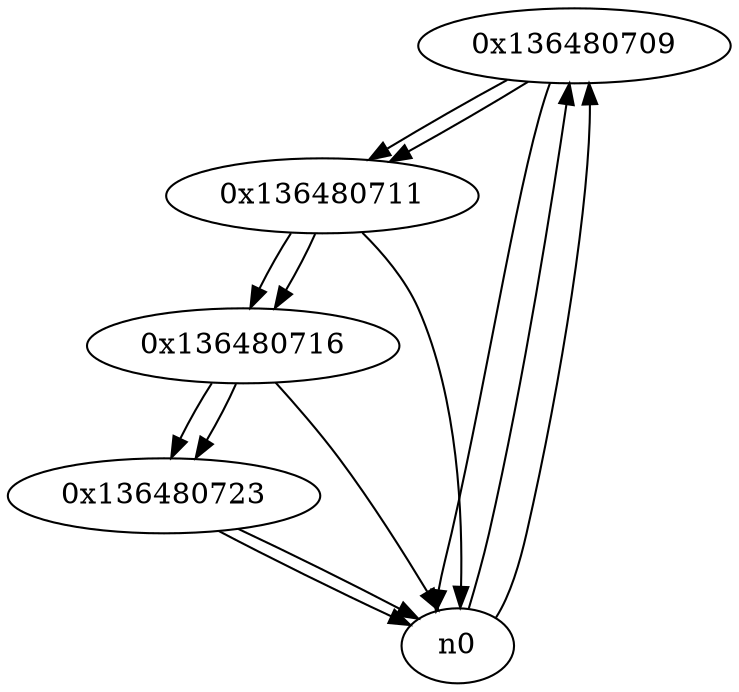 digraph G{
/* nodes */
  n1 [label="0x136480709"]
  n2 [label="0x136480711"]
  n3 [label="0x136480716"]
  n4 [label="0x136480723"]
/* edges */
n1 -> n2;
n1 -> n0;
n0 -> n1;
n0 -> n1;
n2 -> n3;
n2 -> n0;
n1 -> n2;
n3 -> n4;
n3 -> n0;
n2 -> n3;
n4 -> n0;
n4 -> n0;
n3 -> n4;
}
